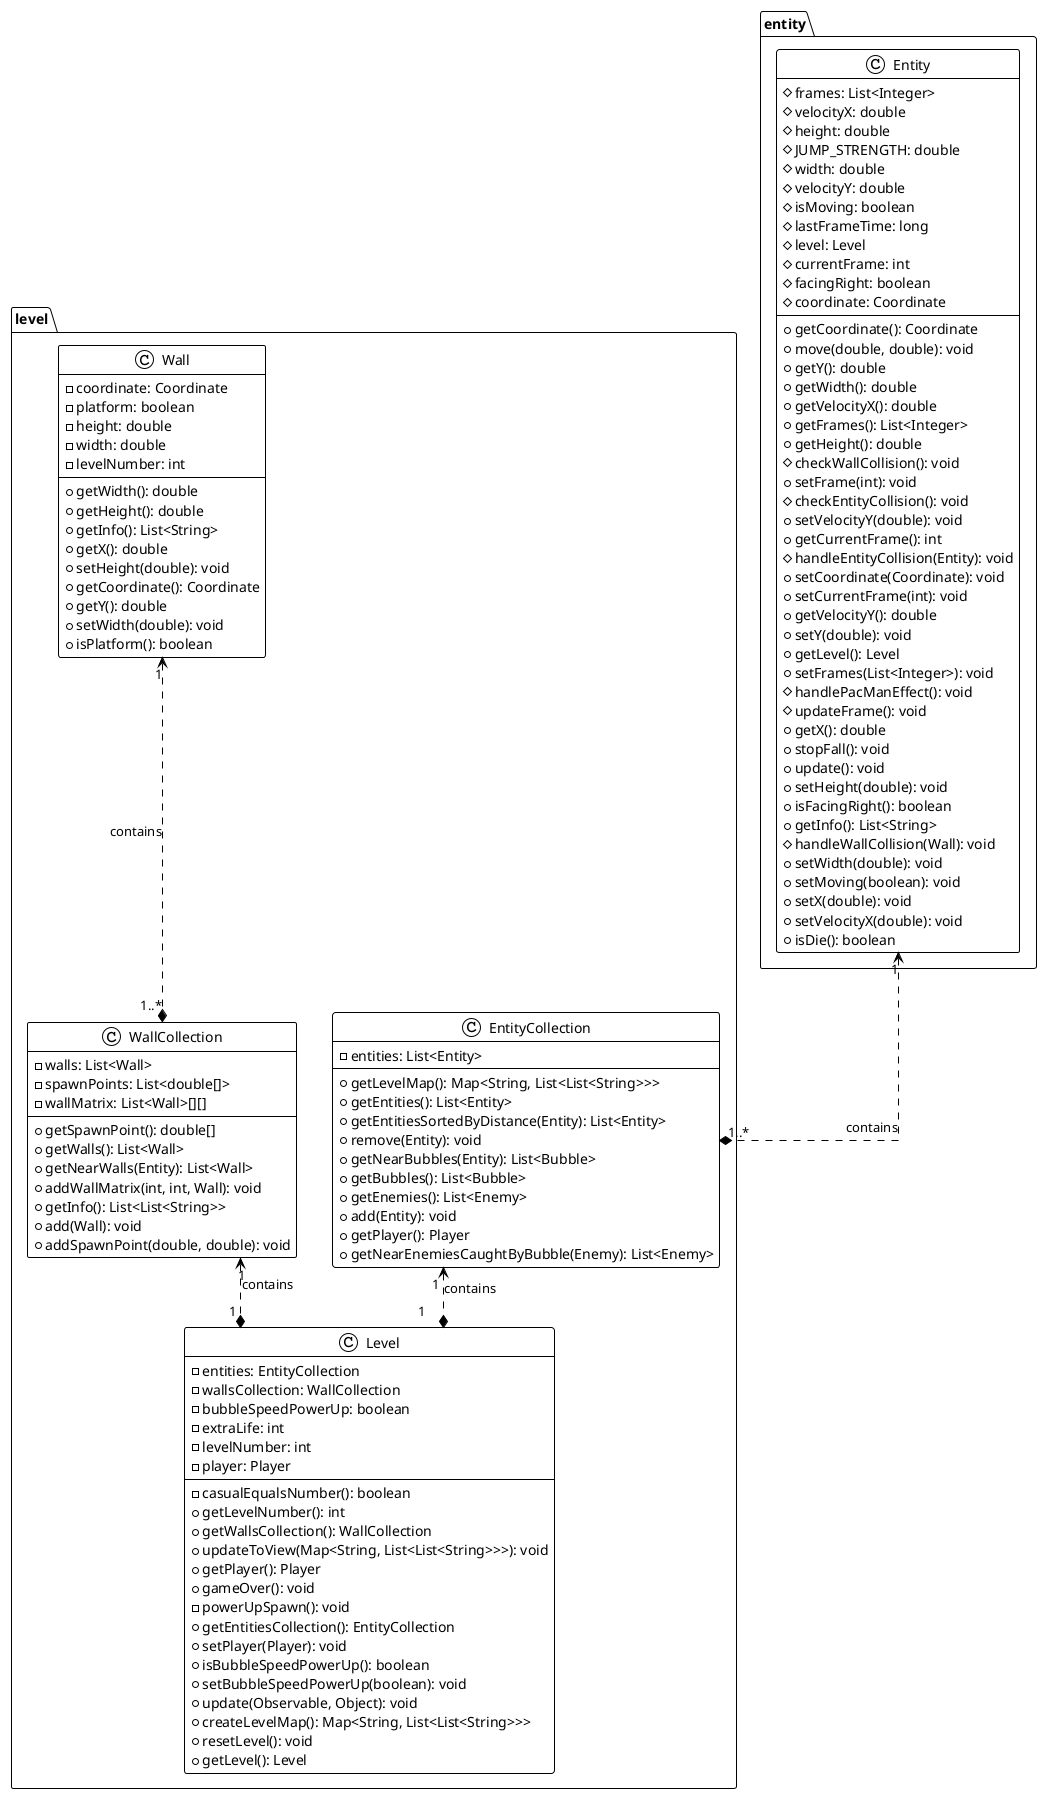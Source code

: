 @startuml

!theme plain
top to bottom direction
skinparam linetype ortho
skinparam groupInheritance false

package level{
        class EntityCollection {
          - entities: List<Entity>
          + getLevelMap(): Map<String, List<List<String>>>
          + getEntities(): List<Entity>
          + getEntitiesSortedByDistance(Entity): List<Entity>
          + remove(Entity): void
          + getNearBubbles(Entity): List<Bubble>
          + getBubbles(): List<Bubble>
          + getEnemies(): List<Enemy>
          + add(Entity): void
          + getPlayer(): Player
          + getNearEnemiesCaughtByBubble(Enemy): List<Enemy>
        }
        class Level {
          - entities: EntityCollection
          - wallsCollection: WallCollection
          - bubbleSpeedPowerUp: boolean
          - extraLife: int
          - levelNumber: int
          - player: Player
          - casualEqualsNumber(): boolean
          + getLevelNumber(): int
          + getWallsCollection(): WallCollection
          + updateToView(Map<String, List<List<String>>>): void
          + getPlayer(): Player
          + gameOver(): void
          - powerUpSpawn(): void
          + getEntitiesCollection(): EntityCollection
          + setPlayer(Player): void
          + isBubbleSpeedPowerUp(): boolean
          + setBubbleSpeedPowerUp(boolean): void
          + update(Observable, Object): void
          + createLevelMap(): Map<String, List<List<String>>>
          + resetLevel(): void
          + getLevel(): Level
        }


        class Wall {
          - coordinate: Coordinate
          - platform: boolean
          - height: double
          - width: double
          - levelNumber: int
          + getWidth(): double
          + getHeight(): double
          + getInfo(): List<String>
          + getX(): double
          + setHeight(double): void
          + getCoordinate(): Coordinate
          + getY(): double
          + setWidth(double): void
          + isPlatform(): boolean
        }
        class WallCollection {
          - walls: List<Wall>
          - spawnPoints: List<double[]>
          - wallMatrix: List<Wall>[][]
          + getSpawnPoint(): double[]
          + getWalls(): List<Wall>
          + getNearWalls(Entity): List<Wall>
          + addWallMatrix(int, int, Wall): void
          + getInfo(): List<List<String>>
          + add(Wall): void
          + addSpawnPoint(double, double): void
        }
}
package entity{
    class Entity {
      # frames: List<Integer>
      # velocityX: double
      # height: double
      # JUMP_STRENGTH: double
      # width: double
      # velocityY: double
      # isMoving: boolean
      # lastFrameTime: long
      # level: Level
      # currentFrame: int
      # facingRight: boolean
      # coordinate: Coordinate
      + getCoordinate(): Coordinate
      + move(double, double): void
      + getY(): double
      + getWidth(): double
      + getVelocityX(): double
      + getFrames(): List<Integer>
      + getHeight(): double
      # checkWallCollision(): void
      + setFrame(int): void
      # checkEntityCollision(): void
      + setVelocityY(double): void
      + getCurrentFrame(): int
      # handleEntityCollision(Entity): void
      + setCoordinate(Coordinate): void
      + setCurrentFrame(int): void
      + getVelocityY(): double
      + setY(double): void
      + getLevel(): Level
      + setFrames(List<Integer>): void
      # handlePacManEffect(): void
      # updateFrame(): void
      + getX(): double
      + stopFall(): void
      + update(): void
      + setHeight(double): void
      + isFacingRight(): boolean
      + getInfo(): List<String>
      # handleWallCollision(Wall): void
      + setWidth(double): void
      + setMoving(boolean): void
      + setX(double): void
      + setVelocityX(double): void
      + isDie(): boolean
    }


 }

Entity "1"<..*"1..*" EntityCollection:contains
Wall "1"<..*"1..*" WallCollection:contains
EntityCollection "1"<..*"1\t" Level:contains
WallCollection "1"<..*"1" Level:contains
@enduml
